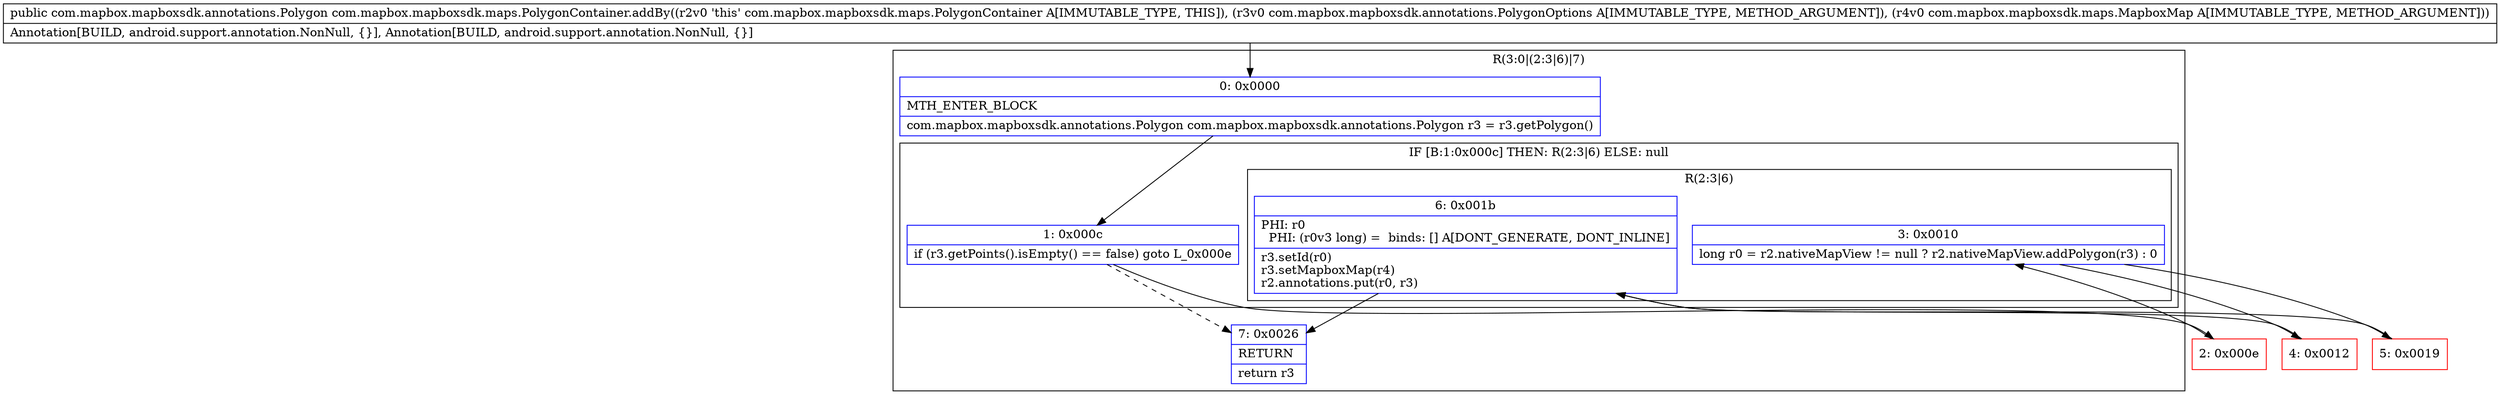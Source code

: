 digraph "CFG forcom.mapbox.mapboxsdk.maps.PolygonContainer.addBy(Lcom\/mapbox\/mapboxsdk\/annotations\/PolygonOptions;Lcom\/mapbox\/mapboxsdk\/maps\/MapboxMap;)Lcom\/mapbox\/mapboxsdk\/annotations\/Polygon;" {
subgraph cluster_Region_987712882 {
label = "R(3:0|(2:3|6)|7)";
node [shape=record,color=blue];
Node_0 [shape=record,label="{0\:\ 0x0000|MTH_ENTER_BLOCK\l|com.mapbox.mapboxsdk.annotations.Polygon com.mapbox.mapboxsdk.annotations.Polygon r3 = r3.getPolygon()\l}"];
subgraph cluster_IfRegion_1648057866 {
label = "IF [B:1:0x000c] THEN: R(2:3|6) ELSE: null";
node [shape=record,color=blue];
Node_1 [shape=record,label="{1\:\ 0x000c|if (r3.getPoints().isEmpty() == false) goto L_0x000e\l}"];
subgraph cluster_Region_16030654 {
label = "R(2:3|6)";
node [shape=record,color=blue];
Node_3 [shape=record,label="{3\:\ 0x0010|long r0 = r2.nativeMapView != null ? r2.nativeMapView.addPolygon(r3) : 0\l}"];
Node_6 [shape=record,label="{6\:\ 0x001b|PHI: r0 \l  PHI: (r0v3 long) =  binds: [] A[DONT_GENERATE, DONT_INLINE]\l|r3.setId(r0)\lr3.setMapboxMap(r4)\lr2.annotations.put(r0, r3)\l}"];
}
}
Node_7 [shape=record,label="{7\:\ 0x0026|RETURN\l|return r3\l}"];
}
Node_2 [shape=record,color=red,label="{2\:\ 0x000e}"];
Node_4 [shape=record,color=red,label="{4\:\ 0x0012}"];
Node_5 [shape=record,color=red,label="{5\:\ 0x0019}"];
MethodNode[shape=record,label="{public com.mapbox.mapboxsdk.annotations.Polygon com.mapbox.mapboxsdk.maps.PolygonContainer.addBy((r2v0 'this' com.mapbox.mapboxsdk.maps.PolygonContainer A[IMMUTABLE_TYPE, THIS]), (r3v0 com.mapbox.mapboxsdk.annotations.PolygonOptions A[IMMUTABLE_TYPE, METHOD_ARGUMENT]), (r4v0 com.mapbox.mapboxsdk.maps.MapboxMap A[IMMUTABLE_TYPE, METHOD_ARGUMENT]))  | Annotation[BUILD, android.support.annotation.NonNull, \{\}], Annotation[BUILD, android.support.annotation.NonNull, \{\}]\l}"];
MethodNode -> Node_0;
Node_0 -> Node_1;
Node_1 -> Node_2;
Node_1 -> Node_7[style=dashed];
Node_3 -> Node_4;
Node_3 -> Node_5;
Node_6 -> Node_7;
Node_2 -> Node_3;
Node_4 -> Node_6;
Node_5 -> Node_6;
}

